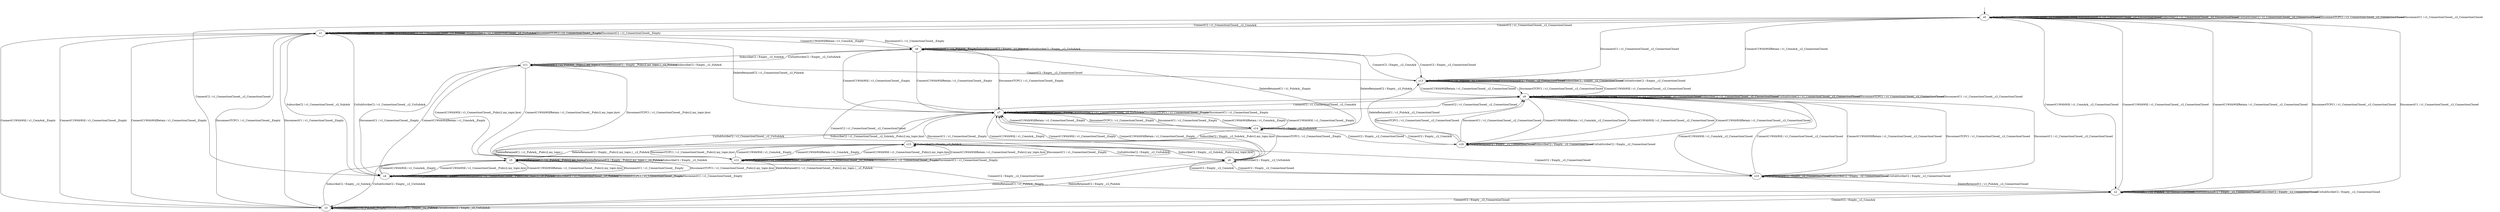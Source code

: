 digraph h6 {
s0 [label="s0"];
s1 [label="s1"];
s2 [label="s2"];
s13 [label="s13"];
s3 [label="s3"];
s4 [label="s4"];
s6 [label="s6"];
s5 [label="s5"];
s7 [label="s7"];
s11 [label="s11"];
s8 [label="s8"];
s9 [label="s9"];
s12 [label="s12"];
s14 [label="s14"];
s10 [label="s10"];
s15 [label="s15"];
s16 [label="s16"];
s0 -> s1 [label="ConnectC2 / c1_ConnectionClosed__c2_ConnAck"];
s0 -> s2 [label="ConnectC1WithWill / c1_ConnAck__c2_ConnectionClosed"];
s0 -> s13 [label="ConnectC1WithWillRetain / c1_ConnAck__c2_ConnectionClosed"];
s0 -> s0 [label="DeleteRetainedC1 / c1_ConnectionClosed__c2_ConnectionClosed"];
s0 -> s0 [label="DeleteRetainedC2 / c1_ConnectionClosed__c2_ConnectionClosed"];
s0 -> s0 [label="SubscribeC2 / c1_ConnectionClosed__c2_ConnectionClosed"];
s0 -> s0 [label="UnSubScribeC2 / c1_ConnectionClosed__c2_ConnectionClosed"];
s0 -> s0 [label="DisconnectTCPC1 / c1_ConnectionClosed__c2_ConnectionClosed"];
s0 -> s0 [label="DisconnectC1 / c1_ConnectionClosed__c2_ConnectionClosed"];
s1 -> s0 [label="ConnectC2 / c1_ConnectionClosed__c2_ConnectionClosed"];
s1 -> s3 [label="ConnectC1WithWill / c1_ConnAck__Empty"];
s1 -> s6 [label="ConnectC1WithWillRetain / c1_ConnAck__Empty"];
s1 -> s1 [label="DeleteRetainedC1 / c1_ConnectionClosed__Empty"];
s1 -> s1 [label="DeleteRetainedC2 / c1_ConnectionClosed__c2_PubAck"];
s1 -> s4 [label="SubscribeC2 / c1_ConnectionClosed__c2_SubAck"];
s1 -> s1 [label="UnSubScribeC2 / c1_ConnectionClosed__c2_UnSubAck"];
s1 -> s1 [label="DisconnectTCPC1 / c1_ConnectionClosed__Empty"];
s1 -> s1 [label="DisconnectC1 / c1_ConnectionClosed__Empty"];
s2 -> s3 [label="ConnectC2 / Empty__c2_ConnAck"];
s2 -> s0 [label="ConnectC1WithWill / c1_ConnectionClosed__c2_ConnectionClosed"];
s2 -> s0 [label="ConnectC1WithWillRetain / c1_ConnectionClosed__c2_ConnectionClosed"];
s2 -> s2 [label="DeleteRetainedC1 / c1_PubAck__c2_ConnectionClosed"];
s2 -> s2 [label="DeleteRetainedC2 / Empty__c2_ConnectionClosed"];
s2 -> s2 [label="SubscribeC2 / Empty__c2_ConnectionClosed"];
s2 -> s2 [label="UnSubScribeC2 / Empty__c2_ConnectionClosed"];
s2 -> s0 [label="DisconnectTCPC1 / c1_ConnectionClosed__c2_ConnectionClosed"];
s2 -> s0 [label="DisconnectC1 / c1_ConnectionClosed__c2_ConnectionClosed"];
s13 -> s6 [label="ConnectC2 / Empty__c2_ConnAck"];
s13 -> s9 [label="ConnectC1WithWill / c1_ConnectionClosed__c2_ConnectionClosed"];
s13 -> s9 [label="ConnectC1WithWillRetain / c1_ConnectionClosed__c2_ConnectionClosed"];
s13 -> s13 [label="DeleteRetainedC1 / c1_PubAck__c2_ConnectionClosed"];
s13 -> s13 [label="DeleteRetainedC2 / Empty__c2_ConnectionClosed"];
s13 -> s13 [label="SubscribeC2 / Empty__c2_ConnectionClosed"];
s13 -> s13 [label="UnSubScribeC2 / Empty__c2_ConnectionClosed"];
s13 -> s9 [label="DisconnectTCPC1 / c1_ConnectionClosed__c2_ConnectionClosed"];
s13 -> s0 [label="DisconnectC1 / c1_ConnectionClosed__c2_ConnectionClosed"];
s3 -> s2 [label="ConnectC2 / Empty__c2_ConnectionClosed"];
s3 -> s1 [label="ConnectC1WithWill / c1_ConnectionClosed__Empty"];
s3 -> s1 [label="ConnectC1WithWillRetain / c1_ConnectionClosed__Empty"];
s3 -> s3 [label="DeleteRetainedC1 / c1_PubAck__Empty"];
s3 -> s3 [label="DeleteRetainedC2 / Empty__c2_PubAck"];
s3 -> s5 [label="SubscribeC2 / Empty__c2_SubAck"];
s3 -> s3 [label="UnSubScribeC2 / Empty__c2_UnSubAck"];
s3 -> s1 [label="DisconnectTCPC1 / c1_ConnectionClosed__Empty"];
s3 -> s1 [label="DisconnectC1 / c1_ConnectionClosed__Empty"];
s4 -> s0 [label="ConnectC2 / c1_ConnectionClosed__c2_ConnectionClosed"];
s4 -> s5 [label="ConnectC1WithWill / c1_ConnAck__Empty"];
s4 -> s11 [label="ConnectC1WithWillRetain / c1_ConnAck__Empty"];
s4 -> s4 [label="DeleteRetainedC1 / c1_ConnectionClosed__Empty"];
s4 -> s4 [label="DeleteRetainedC2 / c1_ConnectionClosed__Pub(c2,my_topic,)__c2_PubAck"];
s4 -> s4 [label="SubscribeC2 / c1_ConnectionClosed__c2_SubAck"];
s4 -> s1 [label="UnSubScribeC2 / c1_ConnectionClosed__c2_UnSubAck"];
s4 -> s4 [label="DisconnectTCPC1 / c1_ConnectionClosed__Empty"];
s4 -> s4 [label="DisconnectC1 / c1_ConnectionClosed__Empty"];
s6 -> s13 [label="ConnectC2 / Empty__c2_ConnectionClosed"];
s6 -> s7 [label="ConnectC1WithWill / c1_ConnectionClosed__Empty"];
s6 -> s7 [label="ConnectC1WithWillRetain / c1_ConnectionClosed__Empty"];
s6 -> s6 [label="DeleteRetainedC1 / c1_PubAck__Empty"];
s6 -> s6 [label="DeleteRetainedC2 / Empty__c2_PubAck"];
s6 -> s11 [label="SubscribeC2 / Empty__c2_SubAck"];
s6 -> s6 [label="UnSubScribeC2 / Empty__c2_UnSubAck"];
s6 -> s7 [label="DisconnectTCPC1 / c1_ConnectionClosed__Empty"];
s6 -> s1 [label="DisconnectC1 / c1_ConnectionClosed__Empty"];
s5 -> s2 [label="ConnectC2 / Empty__c2_ConnectionClosed"];
s5 -> s4 [label="ConnectC1WithWill / c1_ConnectionClosed__Pub(c2,my_topic,bye)"];
s5 -> s4 [label="ConnectC1WithWillRetain / c1_ConnectionClosed__Pub(c2,my_topic,bye)"];
s5 -> s5 [label="DeleteRetainedC1 / c1_PubAck__Pub(c2,my_topic,)"];
s5 -> s5 [label="DeleteRetainedC2 / Empty__Pub(c2,my_topic,)__c2_PubAck"];
s5 -> s5 [label="SubscribeC2 / Empty__c2_SubAck"];
s5 -> s3 [label="UnSubScribeC2 / Empty__c2_UnSubAck"];
s5 -> s4 [label="DisconnectTCPC1 / c1_ConnectionClosed__Pub(c2,my_topic,bye)"];
s5 -> s4 [label="DisconnectC1 / c1_ConnectionClosed__Empty"];
s7 -> s9 [label="ConnectC2 / c1_ConnectionClosed__c2_ConnectionClosed"];
s7 -> s8 [label="ConnectC1WithWill / c1_ConnAck__Empty"];
s7 -> s14 [label="ConnectC1WithWillRetain / c1_ConnAck__Empty"];
s7 -> s7 [label="DeleteRetainedC1 / c1_ConnectionClosed__Empty"];
s7 -> s1 [label="DeleteRetainedC2 / c1_ConnectionClosed__c2_PubAck"];
s7 -> s12 [label="SubscribeC2 / c1_ConnectionClosed__c2_SubAck__Pub(c2,my_topic,bye)"];
s7 -> s7 [label="UnSubScribeC2 / c1_ConnectionClosed__c2_UnSubAck"];
s7 -> s7 [label="DisconnectTCPC1 / c1_ConnectionClosed__Empty"];
s7 -> s7 [label="DisconnectC1 / c1_ConnectionClosed__Empty"];
s11 -> s13 [label="ConnectC2 / Empty__c2_ConnectionClosed"];
s11 -> s12 [label="ConnectC1WithWill / c1_ConnectionClosed__Pub(c2,my_topic,bye)"];
s11 -> s12 [label="ConnectC1WithWillRetain / c1_ConnectionClosed__Pub(c2,my_topic,bye)"];
s11 -> s11 [label="DeleteRetainedC1 / c1_PubAck__Pub(c2,my_topic,)"];
s11 -> s11 [label="DeleteRetainedC2 / Empty__Pub(c2,my_topic,)__c2_PubAck"];
s11 -> s11 [label="SubscribeC2 / Empty__c2_SubAck"];
s11 -> s6 [label="UnSubScribeC2 / Empty__c2_UnSubAck"];
s11 -> s12 [label="DisconnectTCPC1 / c1_ConnectionClosed__Pub(c2,my_topic,bye)"];
s11 -> s4 [label="DisconnectC1 / c1_ConnectionClosed__Empty"];
s8 -> s10 [label="ConnectC2 / Empty__c2_ConnectionClosed"];
s8 -> s7 [label="ConnectC1WithWill / c1_ConnectionClosed__Empty"];
s8 -> s7 [label="ConnectC1WithWillRetain / c1_ConnectionClosed__Empty"];
s8 -> s3 [label="DeleteRetainedC1 / c1_PubAck__Empty"];
s8 -> s3 [label="DeleteRetainedC2 / Empty__c2_PubAck"];
s8 -> s15 [label="SubscribeC2 / Empty__c2_SubAck__Pub(c2,my_topic,bye)"];
s8 -> s8 [label="UnSubScribeC2 / Empty__c2_UnSubAck"];
s8 -> s7 [label="DisconnectTCPC1 / c1_ConnectionClosed__Empty"];
s8 -> s7 [label="DisconnectC1 / c1_ConnectionClosed__Empty"];
s9 -> s7 [label="ConnectC2 / c1_ConnectionClosed__c2_ConnAck"];
s9 -> s10 [label="ConnectC1WithWill / c1_ConnAck__c2_ConnectionClosed"];
s9 -> s16 [label="ConnectC1WithWillRetain / c1_ConnAck__c2_ConnectionClosed"];
s9 -> s9 [label="DeleteRetainedC1 / c1_ConnectionClosed__c2_ConnectionClosed"];
s9 -> s9 [label="DeleteRetainedC2 / c1_ConnectionClosed__c2_ConnectionClosed"];
s9 -> s9 [label="SubscribeC2 / c1_ConnectionClosed__c2_ConnectionClosed"];
s9 -> s9 [label="UnSubScribeC2 / c1_ConnectionClosed__c2_ConnectionClosed"];
s9 -> s9 [label="DisconnectTCPC1 / c1_ConnectionClosed__c2_ConnectionClosed"];
s9 -> s9 [label="DisconnectC1 / c1_ConnectionClosed__c2_ConnectionClosed"];
s12 -> s9 [label="ConnectC2 / c1_ConnectionClosed__c2_ConnectionClosed"];
s12 -> s15 [label="ConnectC1WithWill / c1_ConnAck__Empty"];
s12 -> s15 [label="ConnectC1WithWillRetain / c1_ConnAck__Empty"];
s12 -> s12 [label="DeleteRetainedC1 / c1_ConnectionClosed__Empty"];
s12 -> s4 [label="DeleteRetainedC2 / c1_ConnectionClosed__Pub(c2,my_topic,)__c2_PubAck"];
s12 -> s12 [label="SubscribeC2 / c1_ConnectionClosed__c2_SubAck"];
s12 -> s7 [label="UnSubScribeC2 / c1_ConnectionClosed__c2_UnSubAck"];
s12 -> s12 [label="DisconnectTCPC1 / c1_ConnectionClosed__Empty"];
s12 -> s12 [label="DisconnectC1 / c1_ConnectionClosed__Empty"];
s14 -> s16 [label="ConnectC2 / Empty__c2_ConnectionClosed"];
s14 -> s7 [label="ConnectC1WithWill / c1_ConnectionClosed__Empty"];
s14 -> s7 [label="ConnectC1WithWillRetain / c1_ConnectionClosed__Empty"];
s14 -> s6 [label="DeleteRetainedC1 / c1_PubAck__Empty"];
s14 -> s6 [label="DeleteRetainedC2 / Empty__c2_PubAck"];
s14 -> s15 [label="SubscribeC2 / Empty__c2_SubAck__Pub(c2,my_topic,bye)"];
s14 -> s14 [label="UnSubScribeC2 / Empty__c2_UnSubAck"];
s14 -> s7 [label="DisconnectTCPC1 / c1_ConnectionClosed__Empty"];
s14 -> s7 [label="DisconnectC1 / c1_ConnectionClosed__Empty"];
s10 -> s8 [label="ConnectC2 / Empty__c2_ConnAck"];
s10 -> s9 [label="ConnectC1WithWill / c1_ConnectionClosed__c2_ConnectionClosed"];
s10 -> s9 [label="ConnectC1WithWillRetain / c1_ConnectionClosed__c2_ConnectionClosed"];
s10 -> s2 [label="DeleteRetainedC1 / c1_PubAck__c2_ConnectionClosed"];
s10 -> s10 [label="DeleteRetainedC2 / Empty__c2_ConnectionClosed"];
s10 -> s10 [label="SubscribeC2 / Empty__c2_ConnectionClosed"];
s10 -> s10 [label="UnSubScribeC2 / Empty__c2_ConnectionClosed"];
s10 -> s9 [label="DisconnectTCPC1 / c1_ConnectionClosed__c2_ConnectionClosed"];
s10 -> s9 [label="DisconnectC1 / c1_ConnectionClosed__c2_ConnectionClosed"];
s15 -> s10 [label="ConnectC2 / Empty__c2_ConnectionClosed"];
s15 -> s12 [label="ConnectC1WithWill / c1_ConnectionClosed__Pub(c2,my_topic,bye)"];
s15 -> s12 [label="ConnectC1WithWillRetain / c1_ConnectionClosed__Pub(c2,my_topic,bye)"];
s15 -> s5 [label="DeleteRetainedC1 / c1_PubAck__Pub(c2,my_topic,)"];
s15 -> s5 [label="DeleteRetainedC2 / Empty__Pub(c2,my_topic,)__c2_PubAck"];
s15 -> s15 [label="SubscribeC2 / Empty__c2_SubAck"];
s15 -> s8 [label="UnSubScribeC2 / Empty__c2_UnSubAck"];
s15 -> s12 [label="DisconnectTCPC1 / c1_ConnectionClosed__Pub(c2,my_topic,bye)"];
s15 -> s12 [label="DisconnectC1 / c1_ConnectionClosed__Empty"];
s16 -> s14 [label="ConnectC2 / Empty__c2_ConnAck"];
s16 -> s9 [label="ConnectC1WithWill / c1_ConnectionClosed__c2_ConnectionClosed"];
s16 -> s9 [label="ConnectC1WithWillRetain / c1_ConnectionClosed__c2_ConnectionClosed"];
s16 -> s13 [label="DeleteRetainedC1 / c1_PubAck__c2_ConnectionClosed"];
s16 -> s16 [label="DeleteRetainedC2 / Empty__c2_ConnectionClosed"];
s16 -> s16 [label="SubscribeC2 / Empty__c2_ConnectionClosed"];
s16 -> s16 [label="UnSubScribeC2 / Empty__c2_ConnectionClosed"];
s16 -> s9 [label="DisconnectTCPC1 / c1_ConnectionClosed__c2_ConnectionClosed"];
s16 -> s9 [label="DisconnectC1 / c1_ConnectionClosed__c2_ConnectionClosed"];
__start0 [shape=none, label=""];
__start0 -> s0 [label=""];
}
